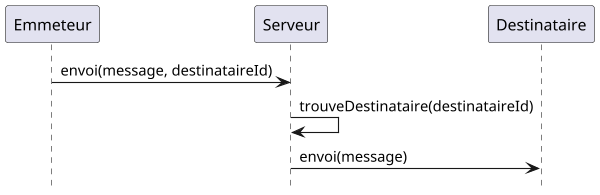 @startuml Serveur
scale 600*600
hide footbox

Emmeteur -> Serveur: envoi(message, destinataireId)
Serveur -> Serveur: trouveDestinataire(destinataireId)
Serveur -> Destinataire: envoi(message)

@enduml